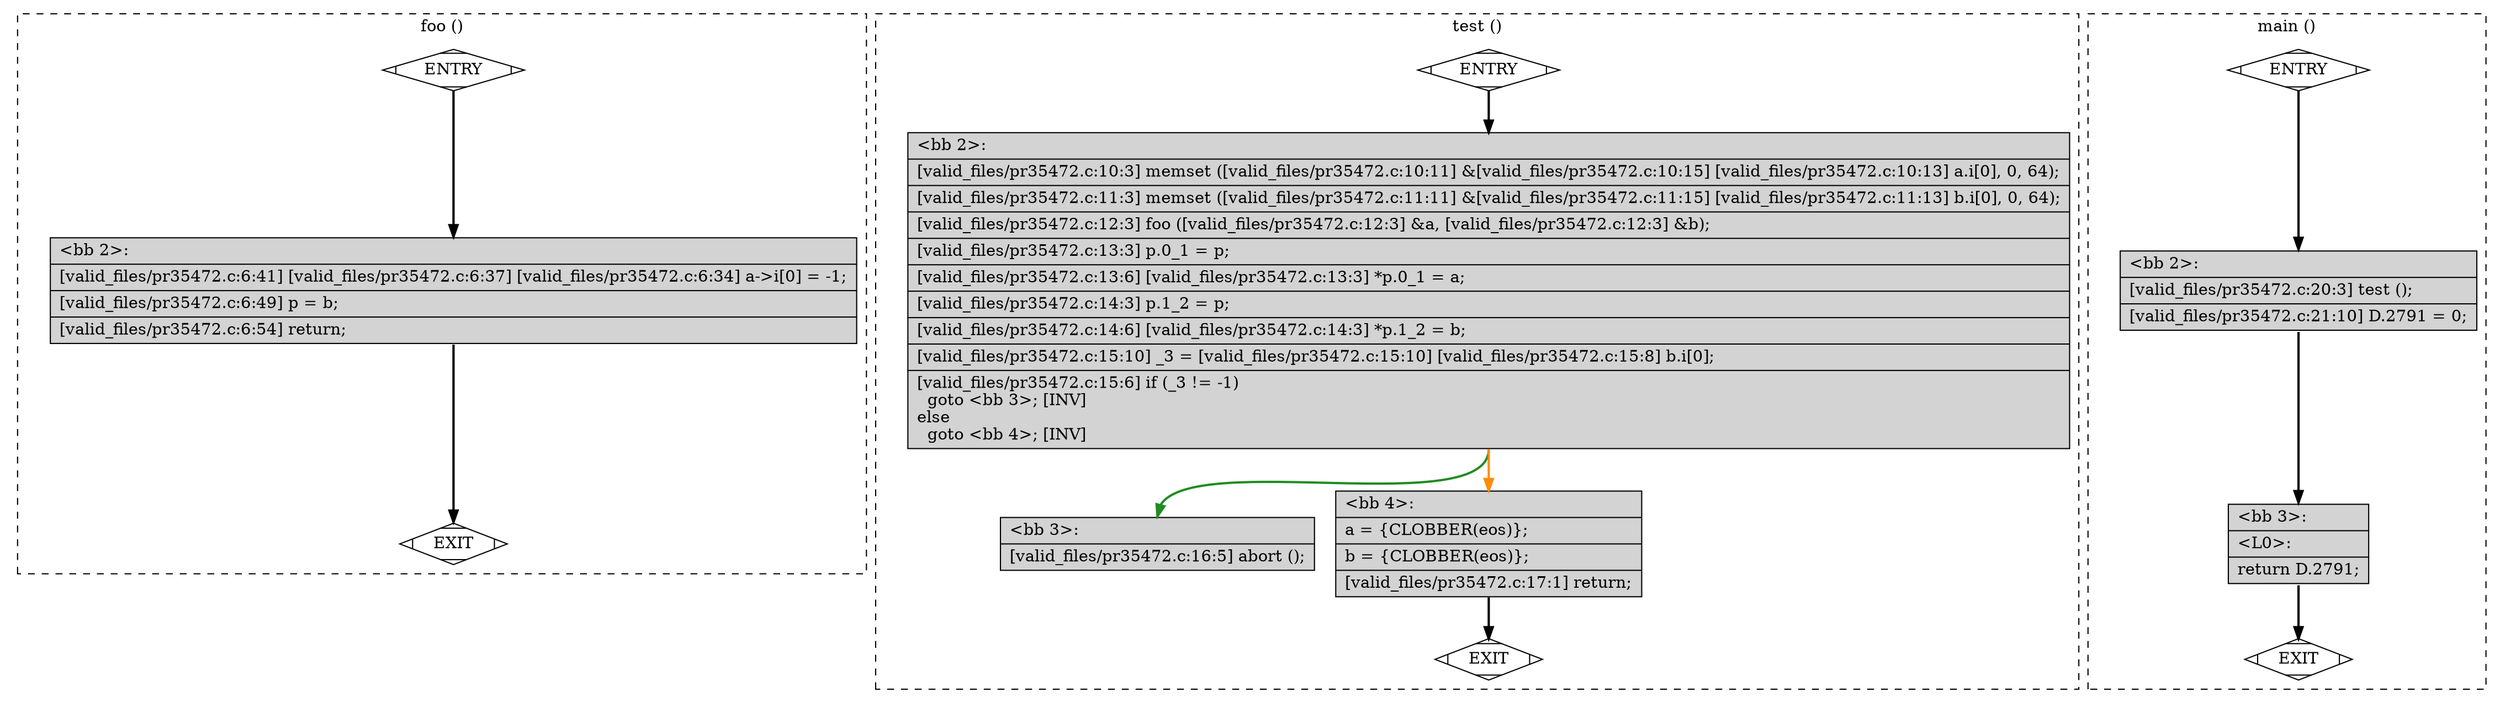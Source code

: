 digraph "a-pr35472.c.015t.cfg" {
overlap=false;
subgraph "cluster_foo" {
	style="dashed";
	color="black";
	label="foo ()";
	fn_0_basic_block_0 [shape=Mdiamond,style=filled,fillcolor=white,label="ENTRY"];

	fn_0_basic_block_1 [shape=Mdiamond,style=filled,fillcolor=white,label="EXIT"];

	fn_0_basic_block_2 [shape=record,style=filled,fillcolor=lightgrey,label="{\<bb\ 2\>:\l\
|[valid_files/pr35472.c:6:41]\ [valid_files/pr35472.c:6:37]\ [valid_files/pr35472.c:6:34]\ a-\>i[0]\ =\ -1;\l\
|[valid_files/pr35472.c:6:49]\ p\ =\ b;\l\
|[valid_files/pr35472.c:6:54]\ return;\l\
}"];

	fn_0_basic_block_0:s -> fn_0_basic_block_2:n [style="solid,bold",color=black,weight=100,constraint=true];
	fn_0_basic_block_2:s -> fn_0_basic_block_1:n [style="solid,bold",color=black,weight=10,constraint=true];
	fn_0_basic_block_0:s -> fn_0_basic_block_1:n [style="invis",constraint=true];
}
subgraph "cluster_test" {
	style="dashed";
	color="black";
	label="test ()";
	fn_1_basic_block_0 [shape=Mdiamond,style=filled,fillcolor=white,label="ENTRY"];

	fn_1_basic_block_1 [shape=Mdiamond,style=filled,fillcolor=white,label="EXIT"];

	fn_1_basic_block_2 [shape=record,style=filled,fillcolor=lightgrey,label="{\<bb\ 2\>:\l\
|[valid_files/pr35472.c:10:3]\ memset\ ([valid_files/pr35472.c:10:11]\ &[valid_files/pr35472.c:10:15]\ [valid_files/pr35472.c:10:13]\ a.i[0],\ 0,\ 64);\l\
|[valid_files/pr35472.c:11:3]\ memset\ ([valid_files/pr35472.c:11:11]\ &[valid_files/pr35472.c:11:15]\ [valid_files/pr35472.c:11:13]\ b.i[0],\ 0,\ 64);\l\
|[valid_files/pr35472.c:12:3]\ foo\ ([valid_files/pr35472.c:12:3]\ &a,\ [valid_files/pr35472.c:12:3]\ &b);\l\
|[valid_files/pr35472.c:13:3]\ p.0_1\ =\ p;\l\
|[valid_files/pr35472.c:13:6]\ [valid_files/pr35472.c:13:3]\ *p.0_1\ =\ a;\l\
|[valid_files/pr35472.c:14:3]\ p.1_2\ =\ p;\l\
|[valid_files/pr35472.c:14:6]\ [valid_files/pr35472.c:14:3]\ *p.1_2\ =\ b;\l\
|[valid_files/pr35472.c:15:10]\ _3\ =\ [valid_files/pr35472.c:15:10]\ [valid_files/pr35472.c:15:8]\ b.i[0];\l\
|[valid_files/pr35472.c:15:6]\ if\ (_3\ !=\ -1)\l\
\ \ goto\ \<bb\ 3\>;\ [INV]\l\
else\l\
\ \ goto\ \<bb\ 4\>;\ [INV]\l\
}"];

	fn_1_basic_block_3 [shape=record,style=filled,fillcolor=lightgrey,label="{\<bb\ 3\>:\l\
|[valid_files/pr35472.c:16:5]\ abort\ ();\l\
}"];

	fn_1_basic_block_4 [shape=record,style=filled,fillcolor=lightgrey,label="{\<bb\ 4\>:\l\
|a\ =\ \{CLOBBER(eos)\};\l\
|b\ =\ \{CLOBBER(eos)\};\l\
|[valid_files/pr35472.c:17:1]\ return;\l\
}"];

	fn_1_basic_block_0:s -> fn_1_basic_block_2:n [style="solid,bold",color=black,weight=100,constraint=true];
	fn_1_basic_block_2:s -> fn_1_basic_block_3:n [style="solid,bold",color=forestgreen,weight=10,constraint=true];
	fn_1_basic_block_2:s -> fn_1_basic_block_4:n [style="solid,bold",color=darkorange,weight=10,constraint=true];
	fn_1_basic_block_4:s -> fn_1_basic_block_1:n [style="solid,bold",color=black,weight=10,constraint=true];
	fn_1_basic_block_0:s -> fn_1_basic_block_1:n [style="invis",constraint=true];
}
subgraph "cluster_main" {
	style="dashed";
	color="black";
	label="main ()";
	fn_2_basic_block_0 [shape=Mdiamond,style=filled,fillcolor=white,label="ENTRY"];

	fn_2_basic_block_1 [shape=Mdiamond,style=filled,fillcolor=white,label="EXIT"];

	fn_2_basic_block_2 [shape=record,style=filled,fillcolor=lightgrey,label="{\<bb\ 2\>:\l\
|[valid_files/pr35472.c:20:3]\ test\ ();\l\
|[valid_files/pr35472.c:21:10]\ D.2791\ =\ 0;\l\
}"];

	fn_2_basic_block_3 [shape=record,style=filled,fillcolor=lightgrey,label="{\<bb\ 3\>:\l\
|\<L0\>:\l\
|return\ D.2791;\l\
}"];

	fn_2_basic_block_0:s -> fn_2_basic_block_2:n [style="solid,bold",color=black,weight=100,constraint=true];
	fn_2_basic_block_2:s -> fn_2_basic_block_3:n [style="solid,bold",color=black,weight=100,constraint=true];
	fn_2_basic_block_3:s -> fn_2_basic_block_1:n [style="solid,bold",color=black,weight=10,constraint=true];
	fn_2_basic_block_0:s -> fn_2_basic_block_1:n [style="invis",constraint=true];
}
}
